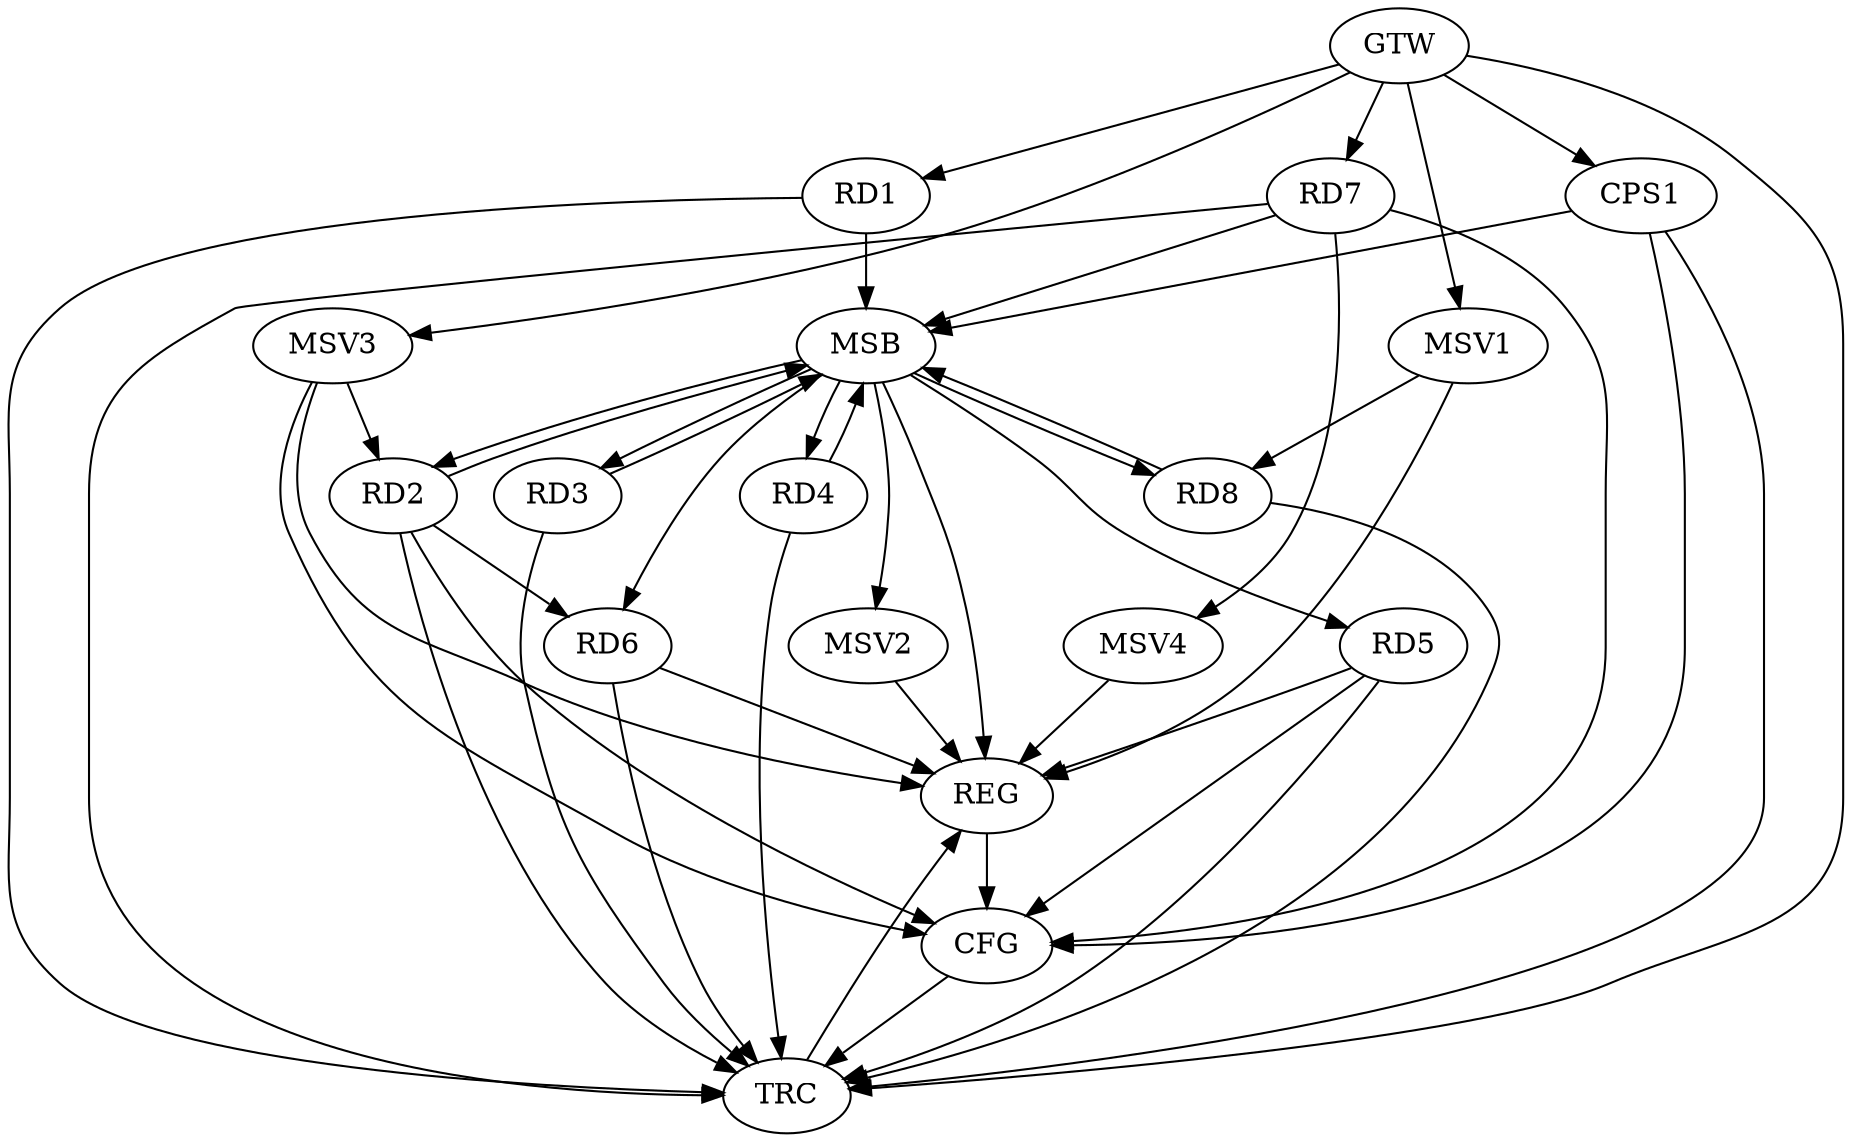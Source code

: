 strict digraph G {
  RD1 [ label="RD1" ];
  RD2 [ label="RD2" ];
  RD3 [ label="RD3" ];
  RD4 [ label="RD4" ];
  RD5 [ label="RD5" ];
  RD6 [ label="RD6" ];
  RD7 [ label="RD7" ];
  RD8 [ label="RD8" ];
  CPS1 [ label="CPS1" ];
  GTW [ label="GTW" ];
  REG [ label="REG" ];
  MSB [ label="MSB" ];
  CFG [ label="CFG" ];
  TRC [ label="TRC" ];
  MSV1 [ label="MSV1" ];
  MSV2 [ label="MSV2" ];
  MSV3 [ label="MSV3" ];
  MSV4 [ label="MSV4" ];
  GTW -> RD1;
  GTW -> RD7;
  GTW -> CPS1;
  RD5 -> REG;
  RD6 -> REG;
  RD1 -> MSB;
  MSB -> RD2;
  MSB -> RD3;
  MSB -> REG;
  RD2 -> MSB;
  MSB -> RD6;
  RD3 -> MSB;
  MSB -> RD8;
  RD4 -> MSB;
  RD7 -> MSB;
  RD8 -> MSB;
  CPS1 -> MSB;
  MSB -> RD4;
  MSB -> RD5;
  RD5 -> CFG;
  RD2 -> CFG;
  RD7 -> CFG;
  CPS1 -> CFG;
  REG -> CFG;
  RD1 -> TRC;
  RD2 -> TRC;
  RD3 -> TRC;
  RD4 -> TRC;
  RD5 -> TRC;
  RD6 -> TRC;
  RD7 -> TRC;
  RD8 -> TRC;
  CPS1 -> TRC;
  GTW -> TRC;
  CFG -> TRC;
  TRC -> REG;
  RD2 -> RD6;
  MSV1 -> RD8;
  GTW -> MSV1;
  MSV1 -> REG;
  MSB -> MSV2;
  MSV2 -> REG;
  MSV3 -> RD2;
  GTW -> MSV3;
  MSV3 -> REG;
  MSV3 -> CFG;
  RD7 -> MSV4;
  MSV4 -> REG;
}
